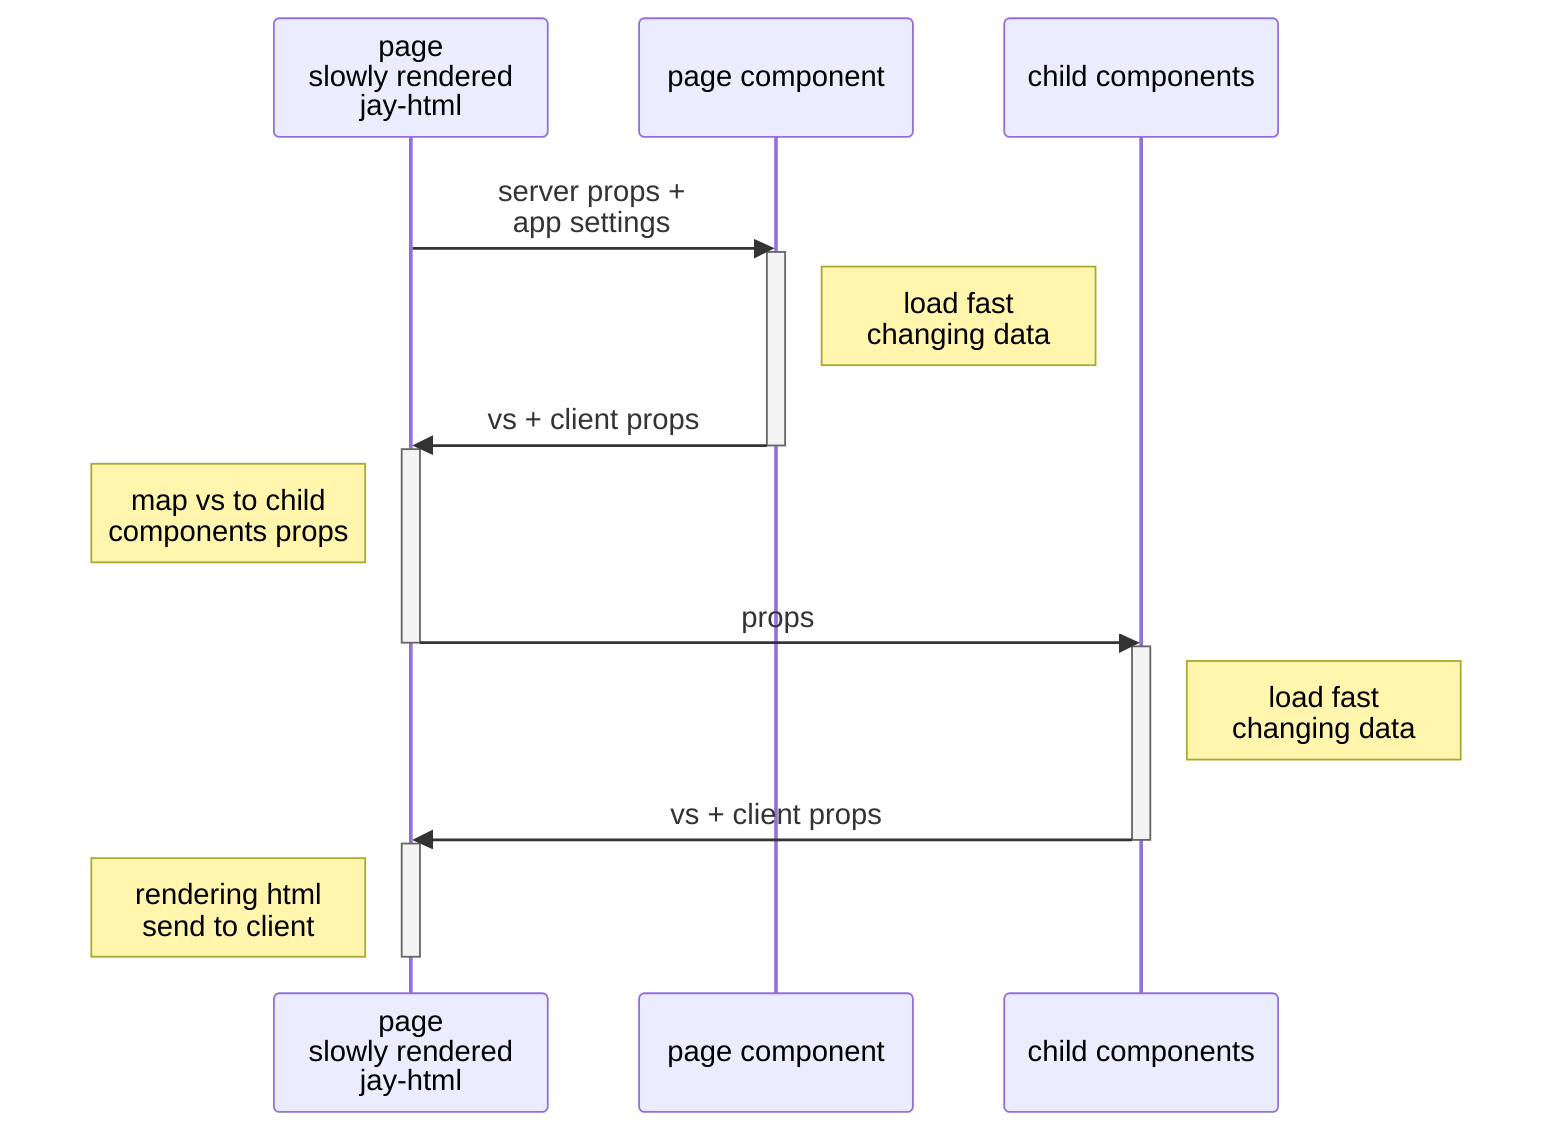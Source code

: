 sequenceDiagram
    participant page as page <br>slowly rendered <br>jay-html
    participant comp as page component
    participant child as child components
    page->>comp: server props + <br>app settings
    activate comp
    Note right of comp: load fast<br>changing data
    comp->>page: vs + client props
    deactivate comp
    activate page
    Note left of page: map vs to child <br>components props
    page->>child: props
    deactivate page
    activate child
    Note right of child: load fast<br>changing data
    child->>page: vs + client props
    deactivate child
    activate page
    Note left of page: rendering html<br>send to client
    deactivate page